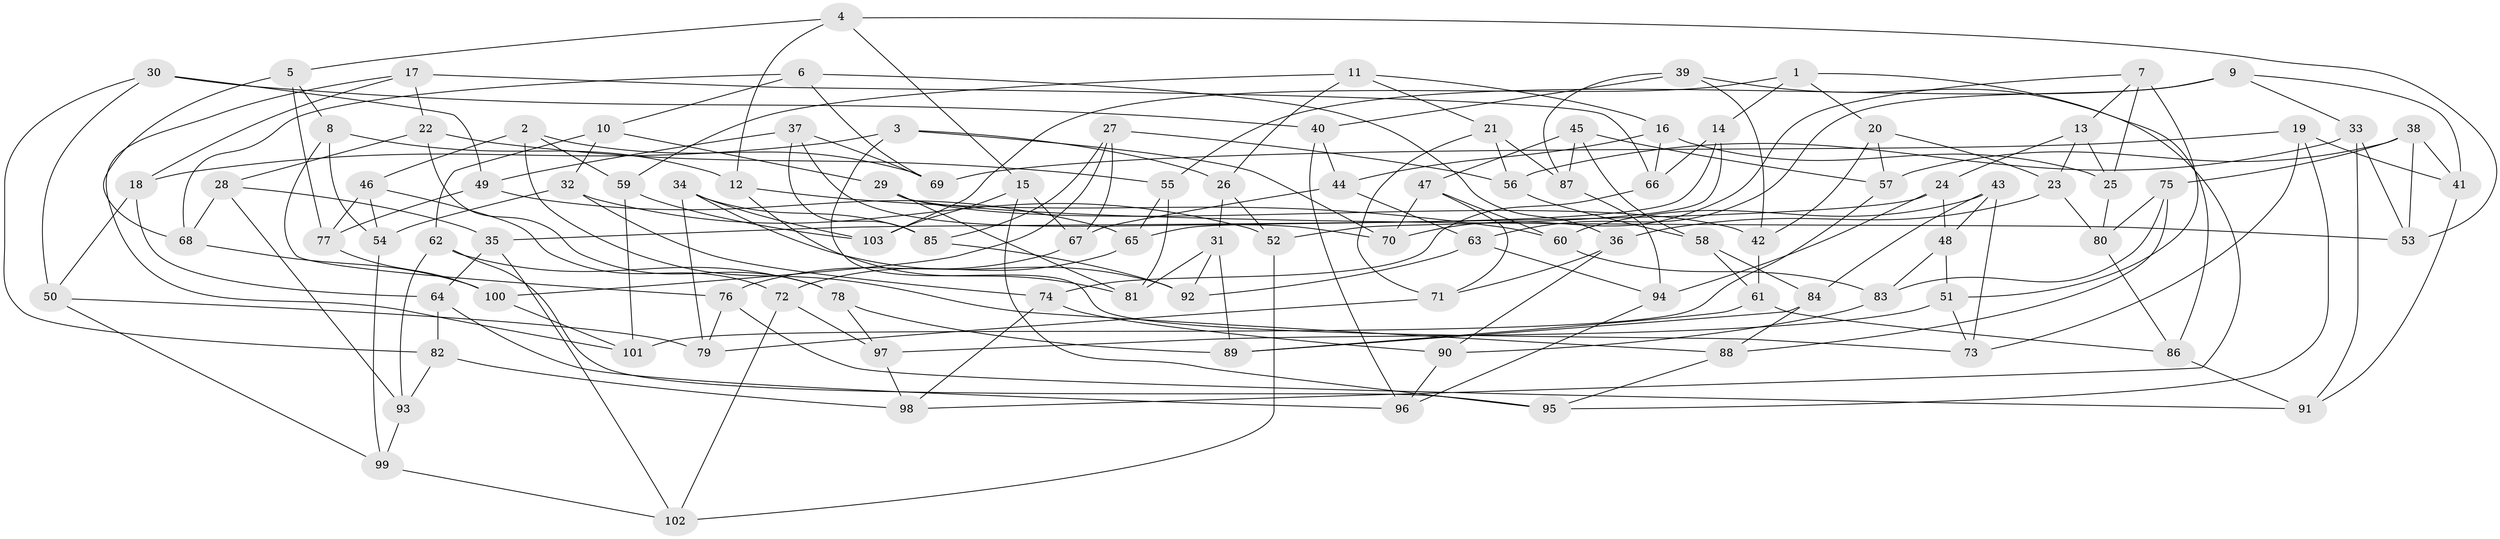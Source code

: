 // Generated by graph-tools (version 1.1) at 2025/26/03/09/25 03:26:52]
// undirected, 103 vertices, 206 edges
graph export_dot {
graph [start="1"]
  node [color=gray90,style=filled];
  1;
  2;
  3;
  4;
  5;
  6;
  7;
  8;
  9;
  10;
  11;
  12;
  13;
  14;
  15;
  16;
  17;
  18;
  19;
  20;
  21;
  22;
  23;
  24;
  25;
  26;
  27;
  28;
  29;
  30;
  31;
  32;
  33;
  34;
  35;
  36;
  37;
  38;
  39;
  40;
  41;
  42;
  43;
  44;
  45;
  46;
  47;
  48;
  49;
  50;
  51;
  52;
  53;
  54;
  55;
  56;
  57;
  58;
  59;
  60;
  61;
  62;
  63;
  64;
  65;
  66;
  67;
  68;
  69;
  70;
  71;
  72;
  73;
  74;
  75;
  76;
  77;
  78;
  79;
  80;
  81;
  82;
  83;
  84;
  85;
  86;
  87;
  88;
  89;
  90;
  91;
  92;
  93;
  94;
  95;
  96;
  97;
  98;
  99;
  100;
  101;
  102;
  103;
  1 -- 20;
  1 -- 86;
  1 -- 14;
  1 -- 103;
  2 -- 59;
  2 -- 46;
  2 -- 88;
  2 -- 69;
  3 -- 70;
  3 -- 18;
  3 -- 73;
  3 -- 26;
  4 -- 15;
  4 -- 53;
  4 -- 12;
  4 -- 5;
  5 -- 68;
  5 -- 8;
  5 -- 77;
  6 -- 68;
  6 -- 36;
  6 -- 69;
  6 -- 10;
  7 -- 13;
  7 -- 51;
  7 -- 70;
  7 -- 25;
  8 -- 12;
  8 -- 54;
  8 -- 76;
  9 -- 33;
  9 -- 55;
  9 -- 63;
  9 -- 41;
  10 -- 62;
  10 -- 29;
  10 -- 32;
  11 -- 26;
  11 -- 21;
  11 -- 16;
  11 -- 59;
  12 -- 81;
  12 -- 60;
  13 -- 23;
  13 -- 24;
  13 -- 25;
  14 -- 52;
  14 -- 65;
  14 -- 66;
  15 -- 103;
  15 -- 95;
  15 -- 67;
  16 -- 66;
  16 -- 25;
  16 -- 44;
  17 -- 18;
  17 -- 101;
  17 -- 66;
  17 -- 22;
  18 -- 64;
  18 -- 50;
  19 -- 73;
  19 -- 41;
  19 -- 95;
  19 -- 69;
  20 -- 57;
  20 -- 42;
  20 -- 23;
  21 -- 71;
  21 -- 87;
  21 -- 56;
  22 -- 55;
  22 -- 78;
  22 -- 28;
  23 -- 80;
  23 -- 36;
  24 -- 48;
  24 -- 35;
  24 -- 94;
  25 -- 80;
  26 -- 52;
  26 -- 31;
  27 -- 67;
  27 -- 85;
  27 -- 100;
  27 -- 56;
  28 -- 35;
  28 -- 68;
  28 -- 93;
  29 -- 42;
  29 -- 53;
  29 -- 81;
  30 -- 49;
  30 -- 82;
  30 -- 40;
  30 -- 50;
  31 -- 81;
  31 -- 92;
  31 -- 89;
  32 -- 74;
  32 -- 52;
  32 -- 54;
  33 -- 91;
  33 -- 56;
  33 -- 53;
  34 -- 103;
  34 -- 92;
  34 -- 85;
  34 -- 79;
  35 -- 64;
  35 -- 102;
  36 -- 90;
  36 -- 71;
  37 -- 85;
  37 -- 70;
  37 -- 69;
  37 -- 49;
  38 -- 57;
  38 -- 75;
  38 -- 53;
  38 -- 41;
  39 -- 42;
  39 -- 98;
  39 -- 87;
  39 -- 40;
  40 -- 96;
  40 -- 44;
  41 -- 91;
  42 -- 61;
  43 -- 48;
  43 -- 84;
  43 -- 60;
  43 -- 73;
  44 -- 67;
  44 -- 63;
  45 -- 47;
  45 -- 87;
  45 -- 57;
  45 -- 58;
  46 -- 77;
  46 -- 54;
  46 -- 72;
  47 -- 60;
  47 -- 70;
  47 -- 71;
  48 -- 51;
  48 -- 83;
  49 -- 77;
  49 -- 65;
  50 -- 79;
  50 -- 99;
  51 -- 73;
  51 -- 97;
  52 -- 102;
  54 -- 99;
  55 -- 65;
  55 -- 81;
  56 -- 58;
  57 -- 101;
  58 -- 61;
  58 -- 84;
  59 -- 101;
  59 -- 103;
  60 -- 83;
  61 -- 86;
  61 -- 89;
  62 -- 93;
  62 -- 78;
  62 -- 95;
  63 -- 94;
  63 -- 92;
  64 -- 82;
  64 -- 96;
  65 -- 72;
  66 -- 74;
  67 -- 76;
  68 -- 100;
  71 -- 79;
  72 -- 102;
  72 -- 97;
  74 -- 90;
  74 -- 98;
  75 -- 83;
  75 -- 88;
  75 -- 80;
  76 -- 91;
  76 -- 79;
  77 -- 100;
  78 -- 89;
  78 -- 97;
  80 -- 86;
  82 -- 93;
  82 -- 98;
  83 -- 90;
  84 -- 89;
  84 -- 88;
  85 -- 92;
  86 -- 91;
  87 -- 94;
  88 -- 95;
  90 -- 96;
  93 -- 99;
  94 -- 96;
  97 -- 98;
  99 -- 102;
  100 -- 101;
}
